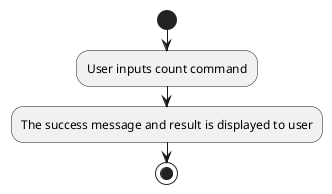 @startuml
start
:User inputs count command;
:The success message and result is displayed to user;

stop
@enduml
